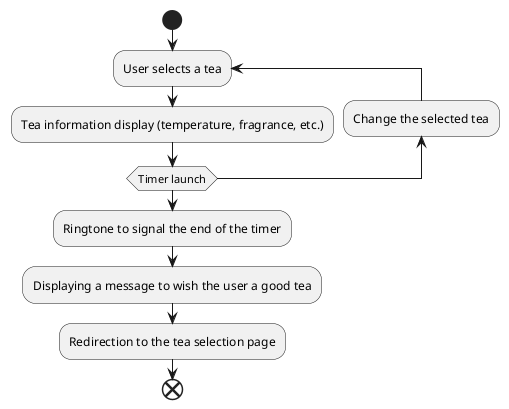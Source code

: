 @startuml
start
repeat :User selects a tea;
  :Tea information display (temperature, fragrance, etc.);
backward:Change the selected tea;
repeat while (Timer launch)
:Ringtone to signal the end of the timer;
:Displaying a message to wish the user a good tea;
:Redirection to the tea selection page;
end
@enduml